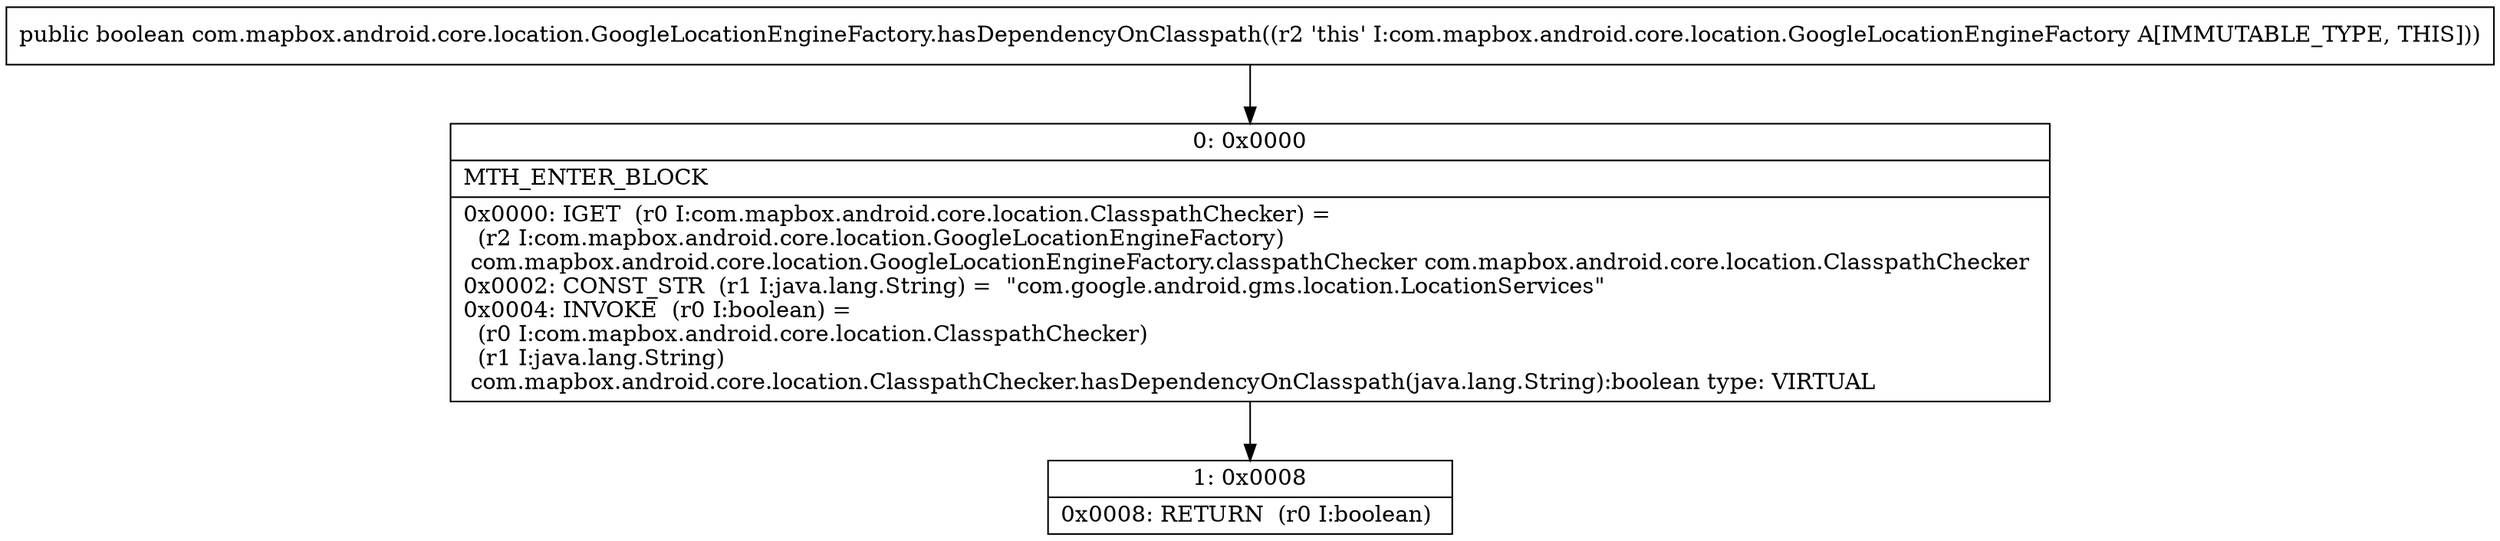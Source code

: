 digraph "CFG forcom.mapbox.android.core.location.GoogleLocationEngineFactory.hasDependencyOnClasspath()Z" {
Node_0 [shape=record,label="{0\:\ 0x0000|MTH_ENTER_BLOCK\l|0x0000: IGET  (r0 I:com.mapbox.android.core.location.ClasspathChecker) = \l  (r2 I:com.mapbox.android.core.location.GoogleLocationEngineFactory)\l com.mapbox.android.core.location.GoogleLocationEngineFactory.classpathChecker com.mapbox.android.core.location.ClasspathChecker \l0x0002: CONST_STR  (r1 I:java.lang.String) =  \"com.google.android.gms.location.LocationServices\" \l0x0004: INVOKE  (r0 I:boolean) = \l  (r0 I:com.mapbox.android.core.location.ClasspathChecker)\l  (r1 I:java.lang.String)\l com.mapbox.android.core.location.ClasspathChecker.hasDependencyOnClasspath(java.lang.String):boolean type: VIRTUAL \l}"];
Node_1 [shape=record,label="{1\:\ 0x0008|0x0008: RETURN  (r0 I:boolean) \l}"];
MethodNode[shape=record,label="{public boolean com.mapbox.android.core.location.GoogleLocationEngineFactory.hasDependencyOnClasspath((r2 'this' I:com.mapbox.android.core.location.GoogleLocationEngineFactory A[IMMUTABLE_TYPE, THIS])) }"];
MethodNode -> Node_0;
Node_0 -> Node_1;
}

